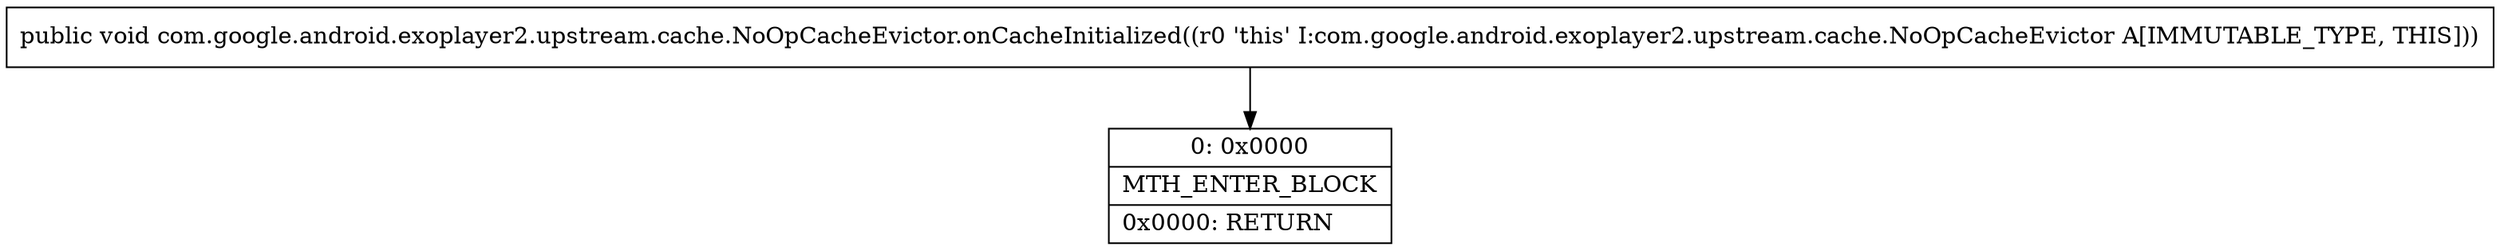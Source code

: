 digraph "CFG forcom.google.android.exoplayer2.upstream.cache.NoOpCacheEvictor.onCacheInitialized()V" {
Node_0 [shape=record,label="{0\:\ 0x0000|MTH_ENTER_BLOCK\l|0x0000: RETURN   \l}"];
MethodNode[shape=record,label="{public void com.google.android.exoplayer2.upstream.cache.NoOpCacheEvictor.onCacheInitialized((r0 'this' I:com.google.android.exoplayer2.upstream.cache.NoOpCacheEvictor A[IMMUTABLE_TYPE, THIS])) }"];
MethodNode -> Node_0;
}

